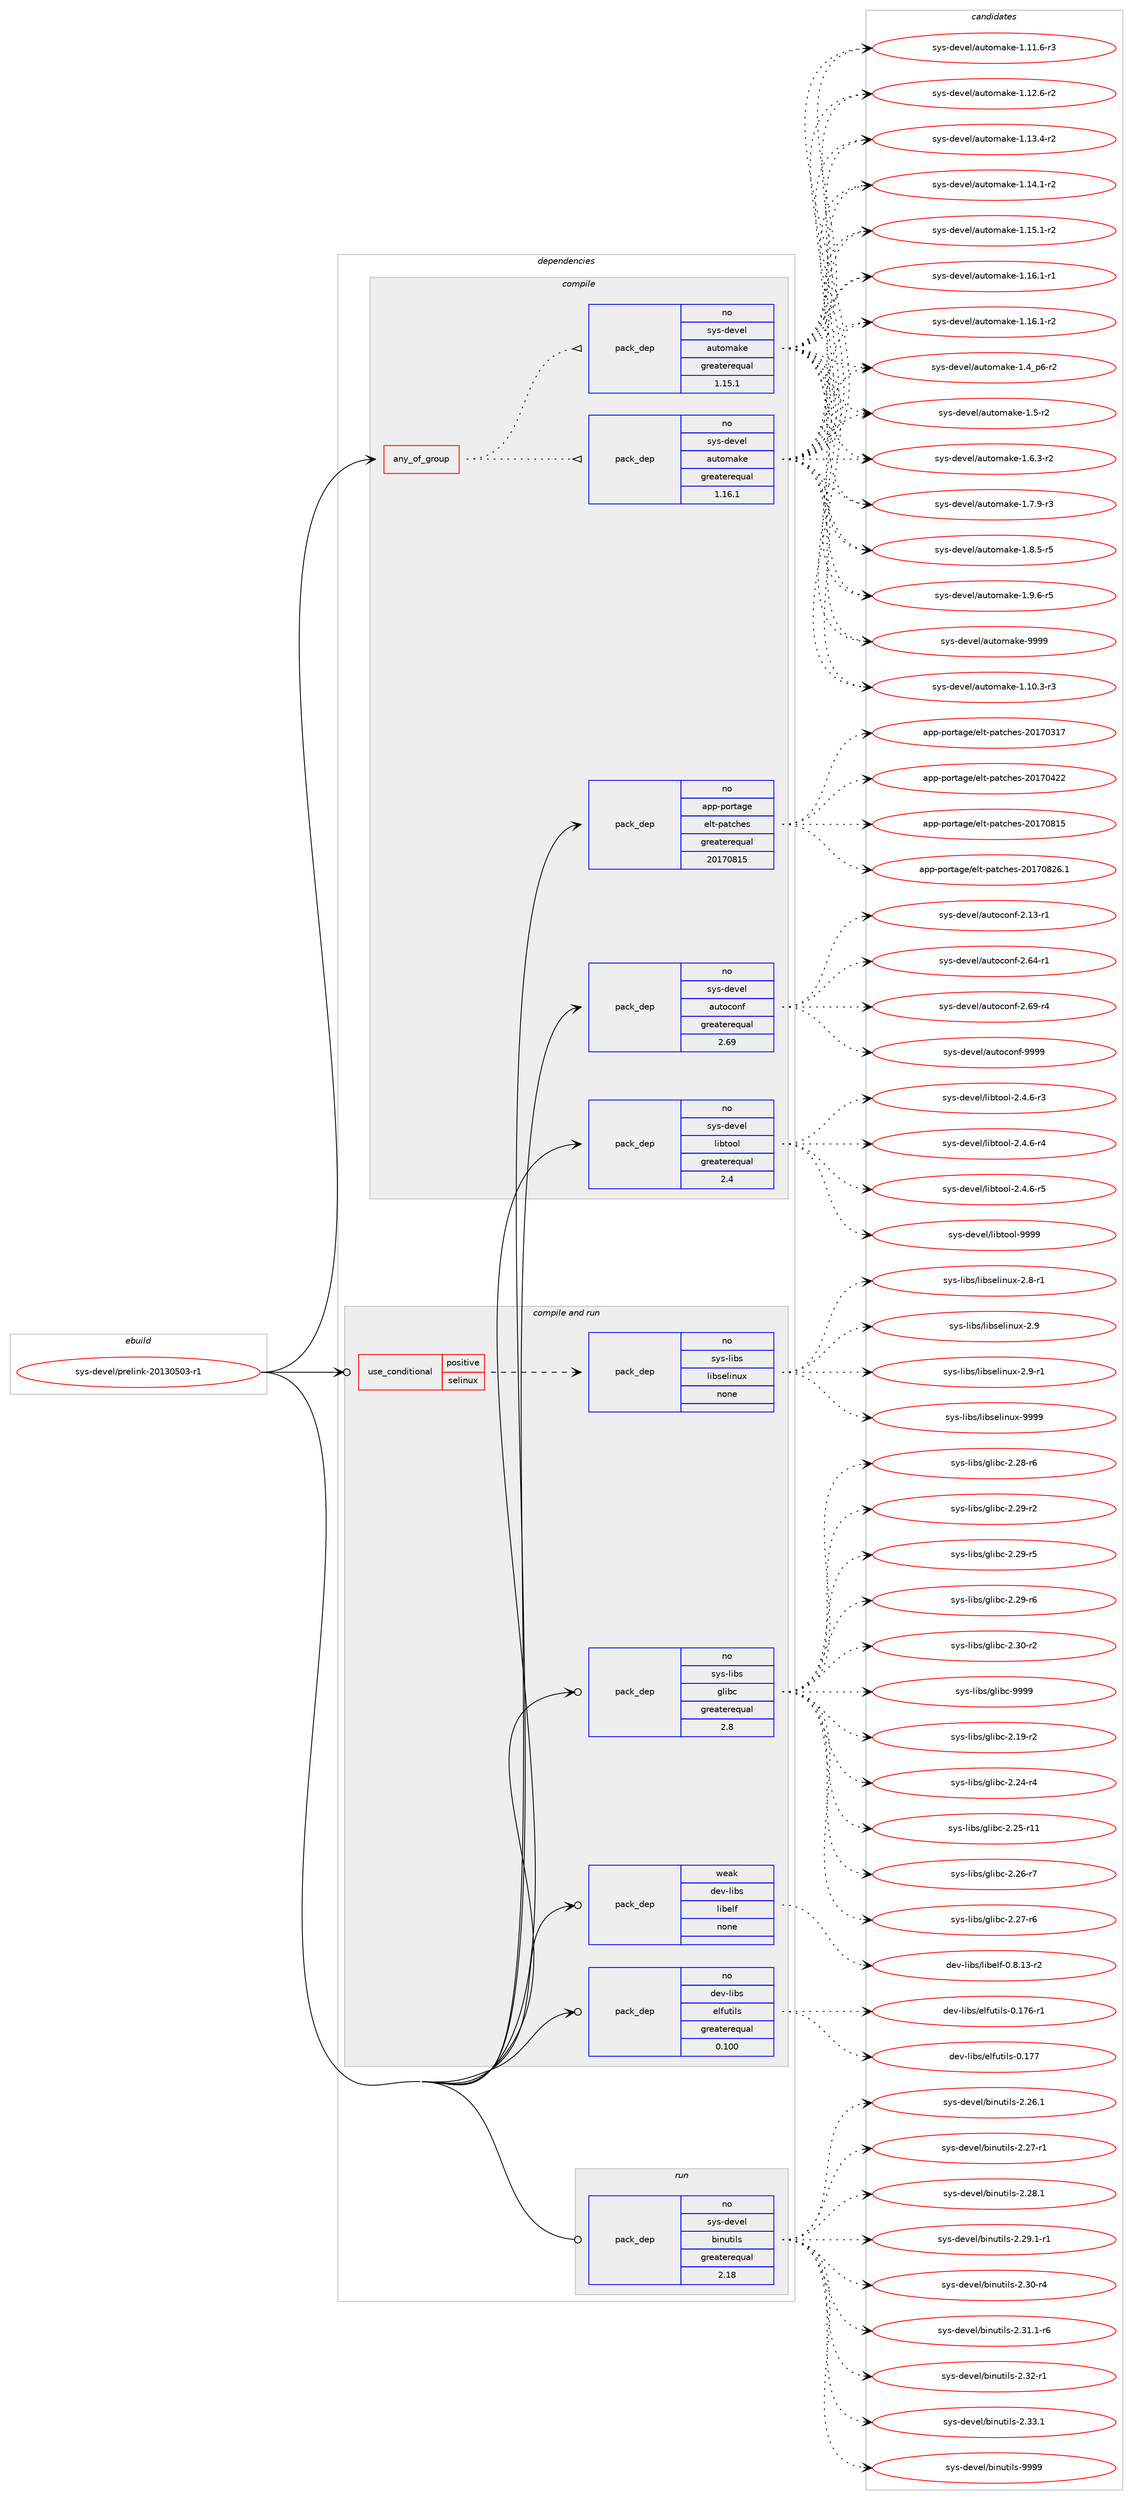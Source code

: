 digraph prolog {

# *************
# Graph options
# *************

newrank=true;
concentrate=true;
compound=true;
graph [rankdir=LR,fontname=Helvetica,fontsize=10,ranksep=1.5];#, ranksep=2.5, nodesep=0.2];
edge  [arrowhead=vee];
node  [fontname=Helvetica,fontsize=10];

# **********
# The ebuild
# **********

subgraph cluster_leftcol {
color=gray;
rank=same;
label=<<i>ebuild</i>>;
id [label="sys-devel/prelink-20130503-r1", color=red, width=4, href="../sys-devel/prelink-20130503-r1.svg"];
}

# ****************
# The dependencies
# ****************

subgraph cluster_midcol {
color=gray;
label=<<i>dependencies</i>>;
subgraph cluster_compile {
fillcolor="#eeeeee";
style=filled;
label=<<i>compile</i>>;
subgraph any15061 {
dependency890708 [label=<<TABLE BORDER="0" CELLBORDER="1" CELLSPACING="0" CELLPADDING="4"><TR><TD CELLPADDING="10">any_of_group</TD></TR></TABLE>>, shape=none, color=red];subgraph pack661022 {
dependency890709 [label=<<TABLE BORDER="0" CELLBORDER="1" CELLSPACING="0" CELLPADDING="4" WIDTH="220"><TR><TD ROWSPAN="6" CELLPADDING="30">pack_dep</TD></TR><TR><TD WIDTH="110">no</TD></TR><TR><TD>sys-devel</TD></TR><TR><TD>automake</TD></TR><TR><TD>greaterequal</TD></TR><TR><TD>1.16.1</TD></TR></TABLE>>, shape=none, color=blue];
}
dependency890708:e -> dependency890709:w [weight=20,style="dotted",arrowhead="oinv"];
subgraph pack661023 {
dependency890710 [label=<<TABLE BORDER="0" CELLBORDER="1" CELLSPACING="0" CELLPADDING="4" WIDTH="220"><TR><TD ROWSPAN="6" CELLPADDING="30">pack_dep</TD></TR><TR><TD WIDTH="110">no</TD></TR><TR><TD>sys-devel</TD></TR><TR><TD>automake</TD></TR><TR><TD>greaterequal</TD></TR><TR><TD>1.15.1</TD></TR></TABLE>>, shape=none, color=blue];
}
dependency890708:e -> dependency890710:w [weight=20,style="dotted",arrowhead="oinv"];
}
id:e -> dependency890708:w [weight=20,style="solid",arrowhead="vee"];
subgraph pack661024 {
dependency890711 [label=<<TABLE BORDER="0" CELLBORDER="1" CELLSPACING="0" CELLPADDING="4" WIDTH="220"><TR><TD ROWSPAN="6" CELLPADDING="30">pack_dep</TD></TR><TR><TD WIDTH="110">no</TD></TR><TR><TD>app-portage</TD></TR><TR><TD>elt-patches</TD></TR><TR><TD>greaterequal</TD></TR><TR><TD>20170815</TD></TR></TABLE>>, shape=none, color=blue];
}
id:e -> dependency890711:w [weight=20,style="solid",arrowhead="vee"];
subgraph pack661025 {
dependency890712 [label=<<TABLE BORDER="0" CELLBORDER="1" CELLSPACING="0" CELLPADDING="4" WIDTH="220"><TR><TD ROWSPAN="6" CELLPADDING="30">pack_dep</TD></TR><TR><TD WIDTH="110">no</TD></TR><TR><TD>sys-devel</TD></TR><TR><TD>autoconf</TD></TR><TR><TD>greaterequal</TD></TR><TR><TD>2.69</TD></TR></TABLE>>, shape=none, color=blue];
}
id:e -> dependency890712:w [weight=20,style="solid",arrowhead="vee"];
subgraph pack661026 {
dependency890713 [label=<<TABLE BORDER="0" CELLBORDER="1" CELLSPACING="0" CELLPADDING="4" WIDTH="220"><TR><TD ROWSPAN="6" CELLPADDING="30">pack_dep</TD></TR><TR><TD WIDTH="110">no</TD></TR><TR><TD>sys-devel</TD></TR><TR><TD>libtool</TD></TR><TR><TD>greaterequal</TD></TR><TR><TD>2.4</TD></TR></TABLE>>, shape=none, color=blue];
}
id:e -> dependency890713:w [weight=20,style="solid",arrowhead="vee"];
}
subgraph cluster_compileandrun {
fillcolor="#eeeeee";
style=filled;
label=<<i>compile and run</i>>;
subgraph cond214088 {
dependency890714 [label=<<TABLE BORDER="0" CELLBORDER="1" CELLSPACING="0" CELLPADDING="4"><TR><TD ROWSPAN="3" CELLPADDING="10">use_conditional</TD></TR><TR><TD>positive</TD></TR><TR><TD>selinux</TD></TR></TABLE>>, shape=none, color=red];
subgraph pack661027 {
dependency890715 [label=<<TABLE BORDER="0" CELLBORDER="1" CELLSPACING="0" CELLPADDING="4" WIDTH="220"><TR><TD ROWSPAN="6" CELLPADDING="30">pack_dep</TD></TR><TR><TD WIDTH="110">no</TD></TR><TR><TD>sys-libs</TD></TR><TR><TD>libselinux</TD></TR><TR><TD>none</TD></TR><TR><TD></TD></TR></TABLE>>, shape=none, color=blue];
}
dependency890714:e -> dependency890715:w [weight=20,style="dashed",arrowhead="vee"];
}
id:e -> dependency890714:w [weight=20,style="solid",arrowhead="odotvee"];
subgraph pack661028 {
dependency890716 [label=<<TABLE BORDER="0" CELLBORDER="1" CELLSPACING="0" CELLPADDING="4" WIDTH="220"><TR><TD ROWSPAN="6" CELLPADDING="30">pack_dep</TD></TR><TR><TD WIDTH="110">no</TD></TR><TR><TD>dev-libs</TD></TR><TR><TD>elfutils</TD></TR><TR><TD>greaterequal</TD></TR><TR><TD>0.100</TD></TR></TABLE>>, shape=none, color=blue];
}
id:e -> dependency890716:w [weight=20,style="solid",arrowhead="odotvee"];
subgraph pack661029 {
dependency890717 [label=<<TABLE BORDER="0" CELLBORDER="1" CELLSPACING="0" CELLPADDING="4" WIDTH="220"><TR><TD ROWSPAN="6" CELLPADDING="30">pack_dep</TD></TR><TR><TD WIDTH="110">no</TD></TR><TR><TD>sys-libs</TD></TR><TR><TD>glibc</TD></TR><TR><TD>greaterequal</TD></TR><TR><TD>2.8</TD></TR></TABLE>>, shape=none, color=blue];
}
id:e -> dependency890717:w [weight=20,style="solid",arrowhead="odotvee"];
subgraph pack661030 {
dependency890718 [label=<<TABLE BORDER="0" CELLBORDER="1" CELLSPACING="0" CELLPADDING="4" WIDTH="220"><TR><TD ROWSPAN="6" CELLPADDING="30">pack_dep</TD></TR><TR><TD WIDTH="110">weak</TD></TR><TR><TD>dev-libs</TD></TR><TR><TD>libelf</TD></TR><TR><TD>none</TD></TR><TR><TD></TD></TR></TABLE>>, shape=none, color=blue];
}
id:e -> dependency890718:w [weight=20,style="solid",arrowhead="odotvee"];
}
subgraph cluster_run {
fillcolor="#eeeeee";
style=filled;
label=<<i>run</i>>;
subgraph pack661031 {
dependency890719 [label=<<TABLE BORDER="0" CELLBORDER="1" CELLSPACING="0" CELLPADDING="4" WIDTH="220"><TR><TD ROWSPAN="6" CELLPADDING="30">pack_dep</TD></TR><TR><TD WIDTH="110">no</TD></TR><TR><TD>sys-devel</TD></TR><TR><TD>binutils</TD></TR><TR><TD>greaterequal</TD></TR><TR><TD>2.18</TD></TR></TABLE>>, shape=none, color=blue];
}
id:e -> dependency890719:w [weight=20,style="solid",arrowhead="odot"];
}
}

# **************
# The candidates
# **************

subgraph cluster_choices {
rank=same;
color=gray;
label=<<i>candidates</i>>;

subgraph choice661022 {
color=black;
nodesep=1;
choice11512111545100101118101108479711711611110997107101454946494846514511451 [label="sys-devel/automake-1.10.3-r3", color=red, width=4,href="../sys-devel/automake-1.10.3-r3.svg"];
choice11512111545100101118101108479711711611110997107101454946494946544511451 [label="sys-devel/automake-1.11.6-r3", color=red, width=4,href="../sys-devel/automake-1.11.6-r3.svg"];
choice11512111545100101118101108479711711611110997107101454946495046544511450 [label="sys-devel/automake-1.12.6-r2", color=red, width=4,href="../sys-devel/automake-1.12.6-r2.svg"];
choice11512111545100101118101108479711711611110997107101454946495146524511450 [label="sys-devel/automake-1.13.4-r2", color=red, width=4,href="../sys-devel/automake-1.13.4-r2.svg"];
choice11512111545100101118101108479711711611110997107101454946495246494511450 [label="sys-devel/automake-1.14.1-r2", color=red, width=4,href="../sys-devel/automake-1.14.1-r2.svg"];
choice11512111545100101118101108479711711611110997107101454946495346494511450 [label="sys-devel/automake-1.15.1-r2", color=red, width=4,href="../sys-devel/automake-1.15.1-r2.svg"];
choice11512111545100101118101108479711711611110997107101454946495446494511449 [label="sys-devel/automake-1.16.1-r1", color=red, width=4,href="../sys-devel/automake-1.16.1-r1.svg"];
choice11512111545100101118101108479711711611110997107101454946495446494511450 [label="sys-devel/automake-1.16.1-r2", color=red, width=4,href="../sys-devel/automake-1.16.1-r2.svg"];
choice115121115451001011181011084797117116111109971071014549465295112544511450 [label="sys-devel/automake-1.4_p6-r2", color=red, width=4,href="../sys-devel/automake-1.4_p6-r2.svg"];
choice11512111545100101118101108479711711611110997107101454946534511450 [label="sys-devel/automake-1.5-r2", color=red, width=4,href="../sys-devel/automake-1.5-r2.svg"];
choice115121115451001011181011084797117116111109971071014549465446514511450 [label="sys-devel/automake-1.6.3-r2", color=red, width=4,href="../sys-devel/automake-1.6.3-r2.svg"];
choice115121115451001011181011084797117116111109971071014549465546574511451 [label="sys-devel/automake-1.7.9-r3", color=red, width=4,href="../sys-devel/automake-1.7.9-r3.svg"];
choice115121115451001011181011084797117116111109971071014549465646534511453 [label="sys-devel/automake-1.8.5-r5", color=red, width=4,href="../sys-devel/automake-1.8.5-r5.svg"];
choice115121115451001011181011084797117116111109971071014549465746544511453 [label="sys-devel/automake-1.9.6-r5", color=red, width=4,href="../sys-devel/automake-1.9.6-r5.svg"];
choice115121115451001011181011084797117116111109971071014557575757 [label="sys-devel/automake-9999", color=red, width=4,href="../sys-devel/automake-9999.svg"];
dependency890709:e -> choice11512111545100101118101108479711711611110997107101454946494846514511451:w [style=dotted,weight="100"];
dependency890709:e -> choice11512111545100101118101108479711711611110997107101454946494946544511451:w [style=dotted,weight="100"];
dependency890709:e -> choice11512111545100101118101108479711711611110997107101454946495046544511450:w [style=dotted,weight="100"];
dependency890709:e -> choice11512111545100101118101108479711711611110997107101454946495146524511450:w [style=dotted,weight="100"];
dependency890709:e -> choice11512111545100101118101108479711711611110997107101454946495246494511450:w [style=dotted,weight="100"];
dependency890709:e -> choice11512111545100101118101108479711711611110997107101454946495346494511450:w [style=dotted,weight="100"];
dependency890709:e -> choice11512111545100101118101108479711711611110997107101454946495446494511449:w [style=dotted,weight="100"];
dependency890709:e -> choice11512111545100101118101108479711711611110997107101454946495446494511450:w [style=dotted,weight="100"];
dependency890709:e -> choice115121115451001011181011084797117116111109971071014549465295112544511450:w [style=dotted,weight="100"];
dependency890709:e -> choice11512111545100101118101108479711711611110997107101454946534511450:w [style=dotted,weight="100"];
dependency890709:e -> choice115121115451001011181011084797117116111109971071014549465446514511450:w [style=dotted,weight="100"];
dependency890709:e -> choice115121115451001011181011084797117116111109971071014549465546574511451:w [style=dotted,weight="100"];
dependency890709:e -> choice115121115451001011181011084797117116111109971071014549465646534511453:w [style=dotted,weight="100"];
dependency890709:e -> choice115121115451001011181011084797117116111109971071014549465746544511453:w [style=dotted,weight="100"];
dependency890709:e -> choice115121115451001011181011084797117116111109971071014557575757:w [style=dotted,weight="100"];
}
subgraph choice661023 {
color=black;
nodesep=1;
choice11512111545100101118101108479711711611110997107101454946494846514511451 [label="sys-devel/automake-1.10.3-r3", color=red, width=4,href="../sys-devel/automake-1.10.3-r3.svg"];
choice11512111545100101118101108479711711611110997107101454946494946544511451 [label="sys-devel/automake-1.11.6-r3", color=red, width=4,href="../sys-devel/automake-1.11.6-r3.svg"];
choice11512111545100101118101108479711711611110997107101454946495046544511450 [label="sys-devel/automake-1.12.6-r2", color=red, width=4,href="../sys-devel/automake-1.12.6-r2.svg"];
choice11512111545100101118101108479711711611110997107101454946495146524511450 [label="sys-devel/automake-1.13.4-r2", color=red, width=4,href="../sys-devel/automake-1.13.4-r2.svg"];
choice11512111545100101118101108479711711611110997107101454946495246494511450 [label="sys-devel/automake-1.14.1-r2", color=red, width=4,href="../sys-devel/automake-1.14.1-r2.svg"];
choice11512111545100101118101108479711711611110997107101454946495346494511450 [label="sys-devel/automake-1.15.1-r2", color=red, width=4,href="../sys-devel/automake-1.15.1-r2.svg"];
choice11512111545100101118101108479711711611110997107101454946495446494511449 [label="sys-devel/automake-1.16.1-r1", color=red, width=4,href="../sys-devel/automake-1.16.1-r1.svg"];
choice11512111545100101118101108479711711611110997107101454946495446494511450 [label="sys-devel/automake-1.16.1-r2", color=red, width=4,href="../sys-devel/automake-1.16.1-r2.svg"];
choice115121115451001011181011084797117116111109971071014549465295112544511450 [label="sys-devel/automake-1.4_p6-r2", color=red, width=4,href="../sys-devel/automake-1.4_p6-r2.svg"];
choice11512111545100101118101108479711711611110997107101454946534511450 [label="sys-devel/automake-1.5-r2", color=red, width=4,href="../sys-devel/automake-1.5-r2.svg"];
choice115121115451001011181011084797117116111109971071014549465446514511450 [label="sys-devel/automake-1.6.3-r2", color=red, width=4,href="../sys-devel/automake-1.6.3-r2.svg"];
choice115121115451001011181011084797117116111109971071014549465546574511451 [label="sys-devel/automake-1.7.9-r3", color=red, width=4,href="../sys-devel/automake-1.7.9-r3.svg"];
choice115121115451001011181011084797117116111109971071014549465646534511453 [label="sys-devel/automake-1.8.5-r5", color=red, width=4,href="../sys-devel/automake-1.8.5-r5.svg"];
choice115121115451001011181011084797117116111109971071014549465746544511453 [label="sys-devel/automake-1.9.6-r5", color=red, width=4,href="../sys-devel/automake-1.9.6-r5.svg"];
choice115121115451001011181011084797117116111109971071014557575757 [label="sys-devel/automake-9999", color=red, width=4,href="../sys-devel/automake-9999.svg"];
dependency890710:e -> choice11512111545100101118101108479711711611110997107101454946494846514511451:w [style=dotted,weight="100"];
dependency890710:e -> choice11512111545100101118101108479711711611110997107101454946494946544511451:w [style=dotted,weight="100"];
dependency890710:e -> choice11512111545100101118101108479711711611110997107101454946495046544511450:w [style=dotted,weight="100"];
dependency890710:e -> choice11512111545100101118101108479711711611110997107101454946495146524511450:w [style=dotted,weight="100"];
dependency890710:e -> choice11512111545100101118101108479711711611110997107101454946495246494511450:w [style=dotted,weight="100"];
dependency890710:e -> choice11512111545100101118101108479711711611110997107101454946495346494511450:w [style=dotted,weight="100"];
dependency890710:e -> choice11512111545100101118101108479711711611110997107101454946495446494511449:w [style=dotted,weight="100"];
dependency890710:e -> choice11512111545100101118101108479711711611110997107101454946495446494511450:w [style=dotted,weight="100"];
dependency890710:e -> choice115121115451001011181011084797117116111109971071014549465295112544511450:w [style=dotted,weight="100"];
dependency890710:e -> choice11512111545100101118101108479711711611110997107101454946534511450:w [style=dotted,weight="100"];
dependency890710:e -> choice115121115451001011181011084797117116111109971071014549465446514511450:w [style=dotted,weight="100"];
dependency890710:e -> choice115121115451001011181011084797117116111109971071014549465546574511451:w [style=dotted,weight="100"];
dependency890710:e -> choice115121115451001011181011084797117116111109971071014549465646534511453:w [style=dotted,weight="100"];
dependency890710:e -> choice115121115451001011181011084797117116111109971071014549465746544511453:w [style=dotted,weight="100"];
dependency890710:e -> choice115121115451001011181011084797117116111109971071014557575757:w [style=dotted,weight="100"];
}
subgraph choice661024 {
color=black;
nodesep=1;
choice97112112451121111141169710310147101108116451129711699104101115455048495548514955 [label="app-portage/elt-patches-20170317", color=red, width=4,href="../app-portage/elt-patches-20170317.svg"];
choice97112112451121111141169710310147101108116451129711699104101115455048495548525050 [label="app-portage/elt-patches-20170422", color=red, width=4,href="../app-portage/elt-patches-20170422.svg"];
choice97112112451121111141169710310147101108116451129711699104101115455048495548564953 [label="app-portage/elt-patches-20170815", color=red, width=4,href="../app-portage/elt-patches-20170815.svg"];
choice971121124511211111411697103101471011081164511297116991041011154550484955485650544649 [label="app-portage/elt-patches-20170826.1", color=red, width=4,href="../app-portage/elt-patches-20170826.1.svg"];
dependency890711:e -> choice97112112451121111141169710310147101108116451129711699104101115455048495548514955:w [style=dotted,weight="100"];
dependency890711:e -> choice97112112451121111141169710310147101108116451129711699104101115455048495548525050:w [style=dotted,weight="100"];
dependency890711:e -> choice97112112451121111141169710310147101108116451129711699104101115455048495548564953:w [style=dotted,weight="100"];
dependency890711:e -> choice971121124511211111411697103101471011081164511297116991041011154550484955485650544649:w [style=dotted,weight="100"];
}
subgraph choice661025 {
color=black;
nodesep=1;
choice1151211154510010111810110847971171161119911111010245504649514511449 [label="sys-devel/autoconf-2.13-r1", color=red, width=4,href="../sys-devel/autoconf-2.13-r1.svg"];
choice1151211154510010111810110847971171161119911111010245504654524511449 [label="sys-devel/autoconf-2.64-r1", color=red, width=4,href="../sys-devel/autoconf-2.64-r1.svg"];
choice1151211154510010111810110847971171161119911111010245504654574511452 [label="sys-devel/autoconf-2.69-r4", color=red, width=4,href="../sys-devel/autoconf-2.69-r4.svg"];
choice115121115451001011181011084797117116111991111101024557575757 [label="sys-devel/autoconf-9999", color=red, width=4,href="../sys-devel/autoconf-9999.svg"];
dependency890712:e -> choice1151211154510010111810110847971171161119911111010245504649514511449:w [style=dotted,weight="100"];
dependency890712:e -> choice1151211154510010111810110847971171161119911111010245504654524511449:w [style=dotted,weight="100"];
dependency890712:e -> choice1151211154510010111810110847971171161119911111010245504654574511452:w [style=dotted,weight="100"];
dependency890712:e -> choice115121115451001011181011084797117116111991111101024557575757:w [style=dotted,weight="100"];
}
subgraph choice661026 {
color=black;
nodesep=1;
choice1151211154510010111810110847108105981161111111084550465246544511451 [label="sys-devel/libtool-2.4.6-r3", color=red, width=4,href="../sys-devel/libtool-2.4.6-r3.svg"];
choice1151211154510010111810110847108105981161111111084550465246544511452 [label="sys-devel/libtool-2.4.6-r4", color=red, width=4,href="../sys-devel/libtool-2.4.6-r4.svg"];
choice1151211154510010111810110847108105981161111111084550465246544511453 [label="sys-devel/libtool-2.4.6-r5", color=red, width=4,href="../sys-devel/libtool-2.4.6-r5.svg"];
choice1151211154510010111810110847108105981161111111084557575757 [label="sys-devel/libtool-9999", color=red, width=4,href="../sys-devel/libtool-9999.svg"];
dependency890713:e -> choice1151211154510010111810110847108105981161111111084550465246544511451:w [style=dotted,weight="100"];
dependency890713:e -> choice1151211154510010111810110847108105981161111111084550465246544511452:w [style=dotted,weight="100"];
dependency890713:e -> choice1151211154510010111810110847108105981161111111084550465246544511453:w [style=dotted,weight="100"];
dependency890713:e -> choice1151211154510010111810110847108105981161111111084557575757:w [style=dotted,weight="100"];
}
subgraph choice661027 {
color=black;
nodesep=1;
choice11512111545108105981154710810598115101108105110117120455046564511449 [label="sys-libs/libselinux-2.8-r1", color=red, width=4,href="../sys-libs/libselinux-2.8-r1.svg"];
choice1151211154510810598115471081059811510110810511011712045504657 [label="sys-libs/libselinux-2.9", color=red, width=4,href="../sys-libs/libselinux-2.9.svg"];
choice11512111545108105981154710810598115101108105110117120455046574511449 [label="sys-libs/libselinux-2.9-r1", color=red, width=4,href="../sys-libs/libselinux-2.9-r1.svg"];
choice115121115451081059811547108105981151011081051101171204557575757 [label="sys-libs/libselinux-9999", color=red, width=4,href="../sys-libs/libselinux-9999.svg"];
dependency890715:e -> choice11512111545108105981154710810598115101108105110117120455046564511449:w [style=dotted,weight="100"];
dependency890715:e -> choice1151211154510810598115471081059811510110810511011712045504657:w [style=dotted,weight="100"];
dependency890715:e -> choice11512111545108105981154710810598115101108105110117120455046574511449:w [style=dotted,weight="100"];
dependency890715:e -> choice115121115451081059811547108105981151011081051101171204557575757:w [style=dotted,weight="100"];
}
subgraph choice661028 {
color=black;
nodesep=1;
choice1001011184510810598115471011081021171161051081154548464955544511449 [label="dev-libs/elfutils-0.176-r1", color=red, width=4,href="../dev-libs/elfutils-0.176-r1.svg"];
choice100101118451081059811547101108102117116105108115454846495555 [label="dev-libs/elfutils-0.177", color=red, width=4,href="../dev-libs/elfutils-0.177.svg"];
dependency890716:e -> choice1001011184510810598115471011081021171161051081154548464955544511449:w [style=dotted,weight="100"];
dependency890716:e -> choice100101118451081059811547101108102117116105108115454846495555:w [style=dotted,weight="100"];
}
subgraph choice661029 {
color=black;
nodesep=1;
choice115121115451081059811547103108105989945504649574511450 [label="sys-libs/glibc-2.19-r2", color=red, width=4,href="../sys-libs/glibc-2.19-r2.svg"];
choice115121115451081059811547103108105989945504650524511452 [label="sys-libs/glibc-2.24-r4", color=red, width=4,href="../sys-libs/glibc-2.24-r4.svg"];
choice11512111545108105981154710310810598994550465053451144949 [label="sys-libs/glibc-2.25-r11", color=red, width=4,href="../sys-libs/glibc-2.25-r11.svg"];
choice115121115451081059811547103108105989945504650544511455 [label="sys-libs/glibc-2.26-r7", color=red, width=4,href="../sys-libs/glibc-2.26-r7.svg"];
choice115121115451081059811547103108105989945504650554511454 [label="sys-libs/glibc-2.27-r6", color=red, width=4,href="../sys-libs/glibc-2.27-r6.svg"];
choice115121115451081059811547103108105989945504650564511454 [label="sys-libs/glibc-2.28-r6", color=red, width=4,href="../sys-libs/glibc-2.28-r6.svg"];
choice115121115451081059811547103108105989945504650574511450 [label="sys-libs/glibc-2.29-r2", color=red, width=4,href="../sys-libs/glibc-2.29-r2.svg"];
choice115121115451081059811547103108105989945504650574511453 [label="sys-libs/glibc-2.29-r5", color=red, width=4,href="../sys-libs/glibc-2.29-r5.svg"];
choice115121115451081059811547103108105989945504650574511454 [label="sys-libs/glibc-2.29-r6", color=red, width=4,href="../sys-libs/glibc-2.29-r6.svg"];
choice115121115451081059811547103108105989945504651484511450 [label="sys-libs/glibc-2.30-r2", color=red, width=4,href="../sys-libs/glibc-2.30-r2.svg"];
choice11512111545108105981154710310810598994557575757 [label="sys-libs/glibc-9999", color=red, width=4,href="../sys-libs/glibc-9999.svg"];
dependency890717:e -> choice115121115451081059811547103108105989945504649574511450:w [style=dotted,weight="100"];
dependency890717:e -> choice115121115451081059811547103108105989945504650524511452:w [style=dotted,weight="100"];
dependency890717:e -> choice11512111545108105981154710310810598994550465053451144949:w [style=dotted,weight="100"];
dependency890717:e -> choice115121115451081059811547103108105989945504650544511455:w [style=dotted,weight="100"];
dependency890717:e -> choice115121115451081059811547103108105989945504650554511454:w [style=dotted,weight="100"];
dependency890717:e -> choice115121115451081059811547103108105989945504650564511454:w [style=dotted,weight="100"];
dependency890717:e -> choice115121115451081059811547103108105989945504650574511450:w [style=dotted,weight="100"];
dependency890717:e -> choice115121115451081059811547103108105989945504650574511453:w [style=dotted,weight="100"];
dependency890717:e -> choice115121115451081059811547103108105989945504650574511454:w [style=dotted,weight="100"];
dependency890717:e -> choice115121115451081059811547103108105989945504651484511450:w [style=dotted,weight="100"];
dependency890717:e -> choice11512111545108105981154710310810598994557575757:w [style=dotted,weight="100"];
}
subgraph choice661030 {
color=black;
nodesep=1;
choice10010111845108105981154710810598101108102454846564649514511450 [label="dev-libs/libelf-0.8.13-r2", color=red, width=4,href="../dev-libs/libelf-0.8.13-r2.svg"];
dependency890718:e -> choice10010111845108105981154710810598101108102454846564649514511450:w [style=dotted,weight="100"];
}
subgraph choice661031 {
color=black;
nodesep=1;
choice11512111545100101118101108479810511011711610510811545504650544649 [label="sys-devel/binutils-2.26.1", color=red, width=4,href="../sys-devel/binutils-2.26.1.svg"];
choice11512111545100101118101108479810511011711610510811545504650554511449 [label="sys-devel/binutils-2.27-r1", color=red, width=4,href="../sys-devel/binutils-2.27-r1.svg"];
choice11512111545100101118101108479810511011711610510811545504650564649 [label="sys-devel/binutils-2.28.1", color=red, width=4,href="../sys-devel/binutils-2.28.1.svg"];
choice115121115451001011181011084798105110117116105108115455046505746494511449 [label="sys-devel/binutils-2.29.1-r1", color=red, width=4,href="../sys-devel/binutils-2.29.1-r1.svg"];
choice11512111545100101118101108479810511011711610510811545504651484511452 [label="sys-devel/binutils-2.30-r4", color=red, width=4,href="../sys-devel/binutils-2.30-r4.svg"];
choice115121115451001011181011084798105110117116105108115455046514946494511454 [label="sys-devel/binutils-2.31.1-r6", color=red, width=4,href="../sys-devel/binutils-2.31.1-r6.svg"];
choice11512111545100101118101108479810511011711610510811545504651504511449 [label="sys-devel/binutils-2.32-r1", color=red, width=4,href="../sys-devel/binutils-2.32-r1.svg"];
choice11512111545100101118101108479810511011711610510811545504651514649 [label="sys-devel/binutils-2.33.1", color=red, width=4,href="../sys-devel/binutils-2.33.1.svg"];
choice1151211154510010111810110847981051101171161051081154557575757 [label="sys-devel/binutils-9999", color=red, width=4,href="../sys-devel/binutils-9999.svg"];
dependency890719:e -> choice11512111545100101118101108479810511011711610510811545504650544649:w [style=dotted,weight="100"];
dependency890719:e -> choice11512111545100101118101108479810511011711610510811545504650554511449:w [style=dotted,weight="100"];
dependency890719:e -> choice11512111545100101118101108479810511011711610510811545504650564649:w [style=dotted,weight="100"];
dependency890719:e -> choice115121115451001011181011084798105110117116105108115455046505746494511449:w [style=dotted,weight="100"];
dependency890719:e -> choice11512111545100101118101108479810511011711610510811545504651484511452:w [style=dotted,weight="100"];
dependency890719:e -> choice115121115451001011181011084798105110117116105108115455046514946494511454:w [style=dotted,weight="100"];
dependency890719:e -> choice11512111545100101118101108479810511011711610510811545504651504511449:w [style=dotted,weight="100"];
dependency890719:e -> choice11512111545100101118101108479810511011711610510811545504651514649:w [style=dotted,weight="100"];
dependency890719:e -> choice1151211154510010111810110847981051101171161051081154557575757:w [style=dotted,weight="100"];
}
}

}
